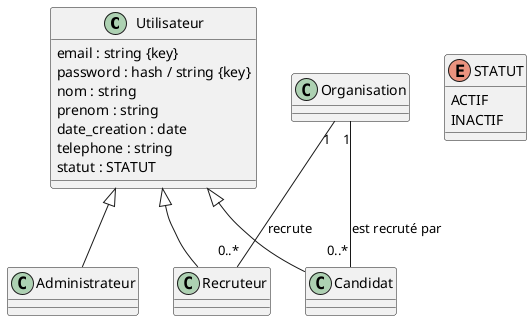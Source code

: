 @startuml

class Utilisateur {
    email : string {key}
    password : hash / string {key}
    nom : string 
    prenom : string
    date_creation : date
    telephone : string
    statut : STATUT
}

enum STATUT {
    ACTIF
    INACTIF
}

class Administrateur {}
class Candidat {}
class Recruteur {}

Utilisateur <|-- Administrateur
Utilisateur <|-- Candidat
Utilisateur <|-- Recruteur

class Organisation {
}

Organisation "1" -- "0..*" Recruteur : recrute
Organisation "1" -- "0..*" Candidat : est recruté par


@enduml